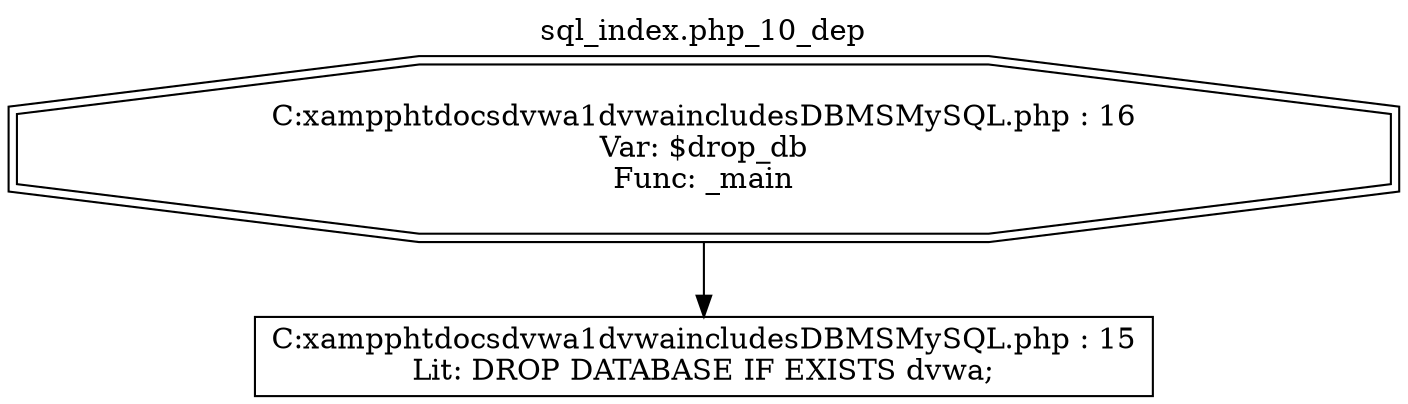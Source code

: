 digraph cfg {
  label="sql_index.php_10_dep";
  labelloc=t;
  n1 [shape=doubleoctagon, label="C:\xampp\htdocs\dvwa1\dvwa\includes\DBMS\MySQL.php : 16\nVar: $drop_db\nFunc: _main\n"];
  n2 [shape=box, label="C:\xampp\htdocs\dvwa1\dvwa\includes\DBMS\MySQL.php : 15\nLit: DROP DATABASE IF EXISTS dvwa;\n"];
  n1 -> n2;
}

